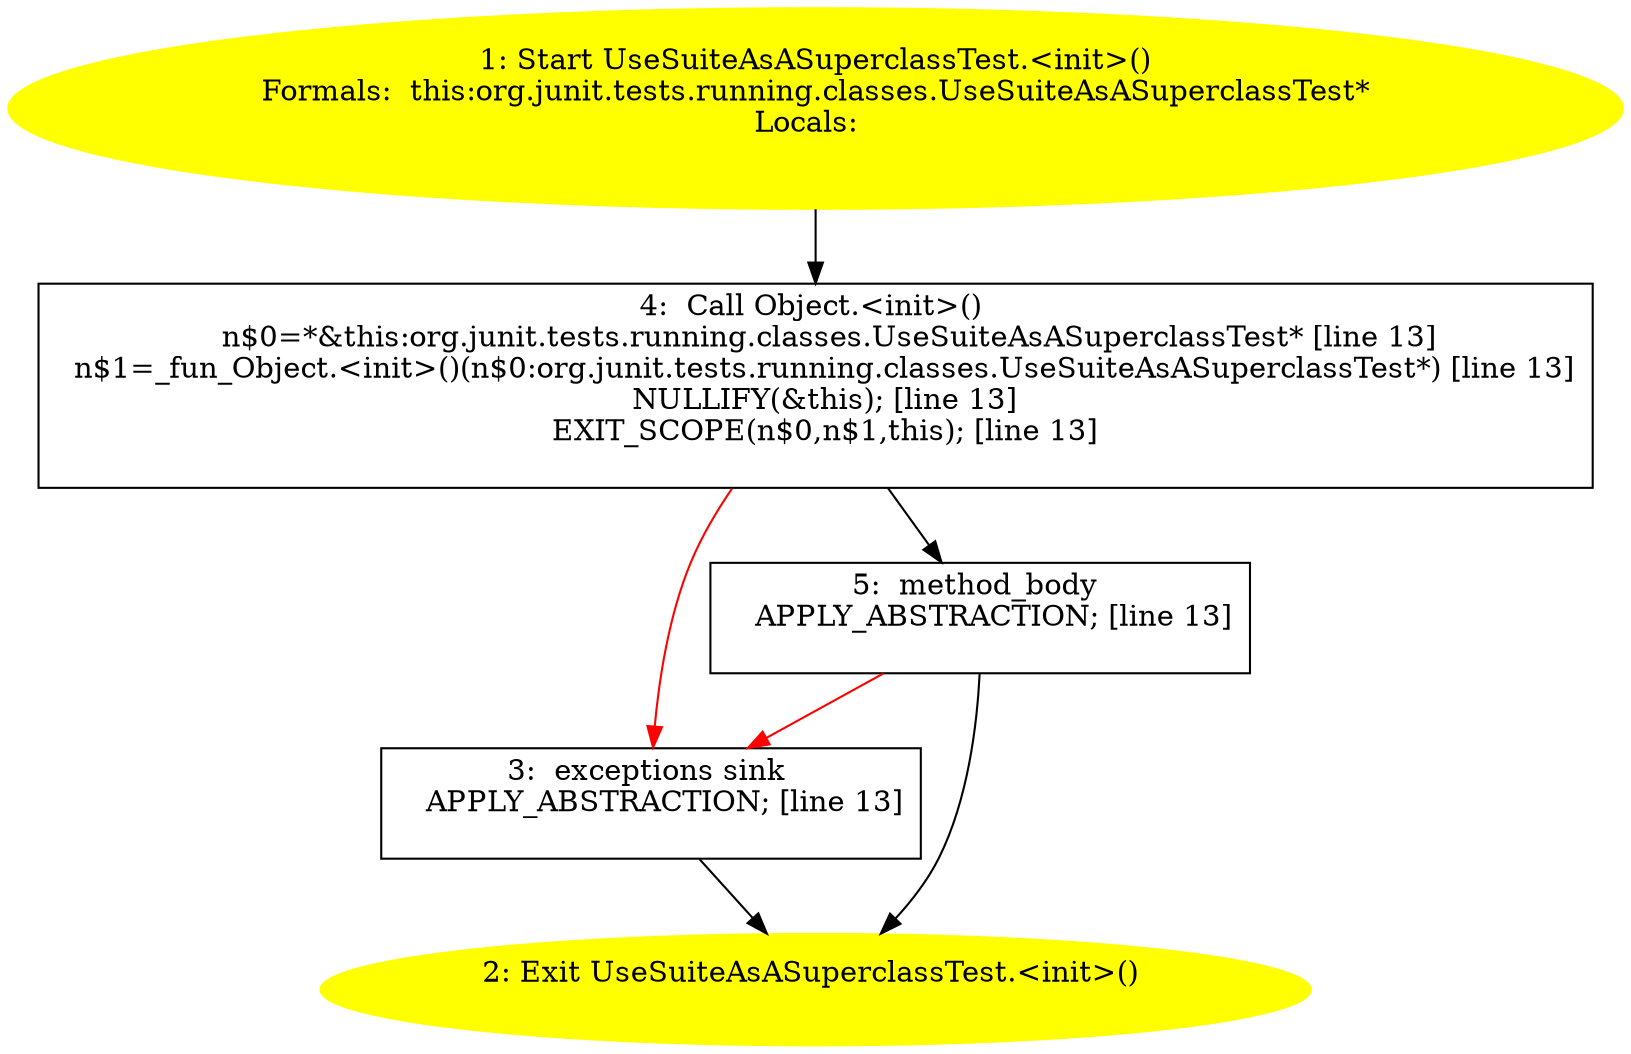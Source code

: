 /* @generated */
digraph cfg {
"org.junit.tests.running.classes.UseSuiteAsASuperclassTest.<init>().d619aa3785d27cb48f8f2f49b9f177a5_1" [label="1: Start UseSuiteAsASuperclassTest.<init>()\nFormals:  this:org.junit.tests.running.classes.UseSuiteAsASuperclassTest*\nLocals:  \n  " color=yellow style=filled]
	

	 "org.junit.tests.running.classes.UseSuiteAsASuperclassTest.<init>().d619aa3785d27cb48f8f2f49b9f177a5_1" -> "org.junit.tests.running.classes.UseSuiteAsASuperclassTest.<init>().d619aa3785d27cb48f8f2f49b9f177a5_4" ;
"org.junit.tests.running.classes.UseSuiteAsASuperclassTest.<init>().d619aa3785d27cb48f8f2f49b9f177a5_2" [label="2: Exit UseSuiteAsASuperclassTest.<init>() \n  " color=yellow style=filled]
	

"org.junit.tests.running.classes.UseSuiteAsASuperclassTest.<init>().d619aa3785d27cb48f8f2f49b9f177a5_3" [label="3:  exceptions sink \n   APPLY_ABSTRACTION; [line 13]\n " shape="box"]
	

	 "org.junit.tests.running.classes.UseSuiteAsASuperclassTest.<init>().d619aa3785d27cb48f8f2f49b9f177a5_3" -> "org.junit.tests.running.classes.UseSuiteAsASuperclassTest.<init>().d619aa3785d27cb48f8f2f49b9f177a5_2" ;
"org.junit.tests.running.classes.UseSuiteAsASuperclassTest.<init>().d619aa3785d27cb48f8f2f49b9f177a5_4" [label="4:  Call Object.<init>() \n   n$0=*&this:org.junit.tests.running.classes.UseSuiteAsASuperclassTest* [line 13]\n  n$1=_fun_Object.<init>()(n$0:org.junit.tests.running.classes.UseSuiteAsASuperclassTest*) [line 13]\n  NULLIFY(&this); [line 13]\n  EXIT_SCOPE(n$0,n$1,this); [line 13]\n " shape="box"]
	

	 "org.junit.tests.running.classes.UseSuiteAsASuperclassTest.<init>().d619aa3785d27cb48f8f2f49b9f177a5_4" -> "org.junit.tests.running.classes.UseSuiteAsASuperclassTest.<init>().d619aa3785d27cb48f8f2f49b9f177a5_5" ;
	 "org.junit.tests.running.classes.UseSuiteAsASuperclassTest.<init>().d619aa3785d27cb48f8f2f49b9f177a5_4" -> "org.junit.tests.running.classes.UseSuiteAsASuperclassTest.<init>().d619aa3785d27cb48f8f2f49b9f177a5_3" [color="red" ];
"org.junit.tests.running.classes.UseSuiteAsASuperclassTest.<init>().d619aa3785d27cb48f8f2f49b9f177a5_5" [label="5:  method_body \n   APPLY_ABSTRACTION; [line 13]\n " shape="box"]
	

	 "org.junit.tests.running.classes.UseSuiteAsASuperclassTest.<init>().d619aa3785d27cb48f8f2f49b9f177a5_5" -> "org.junit.tests.running.classes.UseSuiteAsASuperclassTest.<init>().d619aa3785d27cb48f8f2f49b9f177a5_2" ;
	 "org.junit.tests.running.classes.UseSuiteAsASuperclassTest.<init>().d619aa3785d27cb48f8f2f49b9f177a5_5" -> "org.junit.tests.running.classes.UseSuiteAsASuperclassTest.<init>().d619aa3785d27cb48f8f2f49b9f177a5_3" [color="red" ];
}
